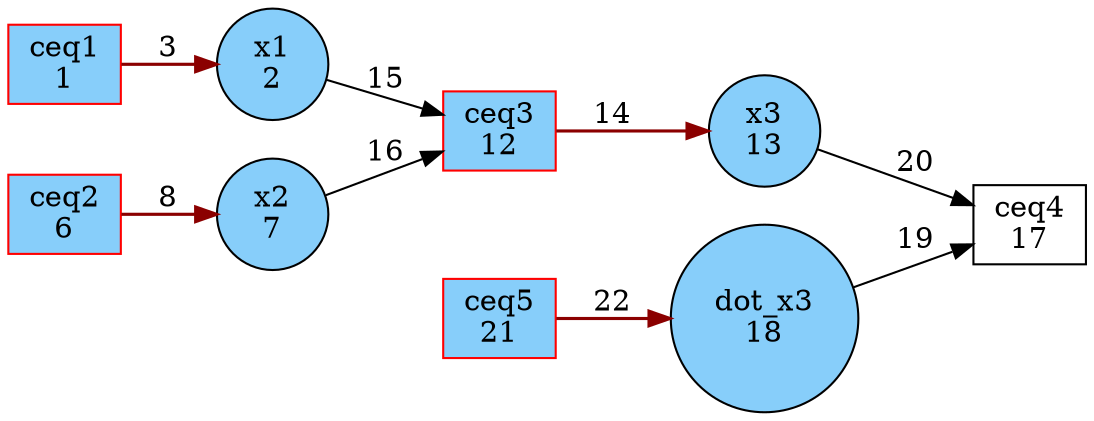 digraph G {
rankdir = LR;
size ="8.5"
node [shape = box, color = red, fillcolor = lightskyblue, style = filled, label="ceq1
1"]; ceq1;
node [shape = box, color = red, fillcolor = lightskyblue, style = filled, label="ceq2
6"]; ceq2;
node [shape = box, color = red, fillcolor = lightskyblue, style = filled, label="ceq3
12"]; ceq3;
node [shape = box, color = black, fillcolor = white, style = filled, label="ceq4
17"]; ceq4;
node [shape = box, color = red, fillcolor = lightskyblue, style = filled, label="ceq5
21"]; ceq5;
node [shape = circle, color = black, fillcolor = lightskyblue, style = filled, label="x1
2"]; x1;
node [shape = circle, color = black, fillcolor = lightskyblue, style = filled, label="x2
7"]; x2;
node [shape = circle, color = black, fillcolor = lightskyblue, style = filled, label="x3
13"]; x3;
node [shape = circle, color = black, fillcolor = lightskyblue, style = filled, label="dot_x3
18"]; dot_x3;
ceq1 -> x1 [penwidth = 1.5, label = "3", color = red4 ];
ceq2 -> x2 [penwidth = 1.5, label = "8", color = red4 ];
ceq3 -> x3 [penwidth = 1.5, label = "14", color = red4 ];
x1 -> ceq3 [penwidth = 1, label = "15"];
x2 -> ceq3 [penwidth = 1, label = "16"];
dot_x3 -> ceq4 [penwidth = 1, label = "19"];
x3 -> ceq4 [penwidth = 1, label = "20"];
ceq5 -> dot_x3 [penwidth = 1.5, label = "22", color = red4 ];
}
